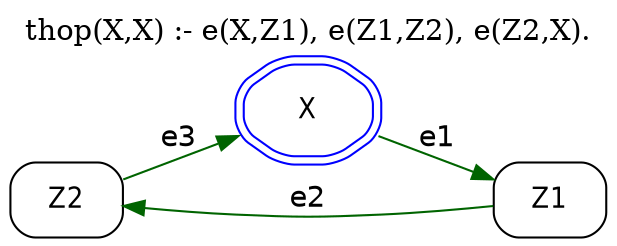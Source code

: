 strict digraph G {
	graph [bb="0,0,274,102",
		label="thop(X,X) :- e(X,Z1), e(Z1,Z2), e(Z2,X).",
		labelloc=t,
		lheight=0.21,
		lp="137,90.5",
		lwidth=3.21,
		rankdir=LR
	];
	node [label="\N"];
	Z2	 [fontname="Helvetica-Narrow",
		height=0.5,
		pos="27,18",
		shape=box,
		style=rounded,
		width=0.75];
	X	 [color=blue,
		fontname="Helvetica-Narrow",
		height=0.61111,
		pos="137,57",
		shape=doubleoctagon,
		style=rounded,
		width=0.86111];
	Z2 -> X	 [color=darkgreen,
		fontname=helvetica,
		label=e3,
		lp="80,45.5",
		pos="e,107.03,46.374 54.191,27.64 67.217,32.259 83.068,37.879 97.401,42.96"];
	Z1	 [fontname="Helvetica-Narrow",
		height=0.5,
		pos="247,18",
		shape=box,
		style=rounded,
		width=0.75];
	X -> Z1	 [color=darkgreen,
		fontname=helvetica,
		label=e1,
		lp="194,45.5",
		pos="e,219.85,27.627 166.77,46.446 180.21,41.681 196.22,36.005 210.39,30.982"];
	Z1 -> Z2	 [color=darkgreen,
		fontname=helvetica,
		label=e2,
		lp="137,18.5",
		pos="e,54.017,15.011 219.98,15.011 204.74,13.474 185.33,11.766 168,11 140.47,9.7828 133.53,9.7828 106,11 92.324,11.605 77.355,12.796 \
64.16,14.026"];
}
